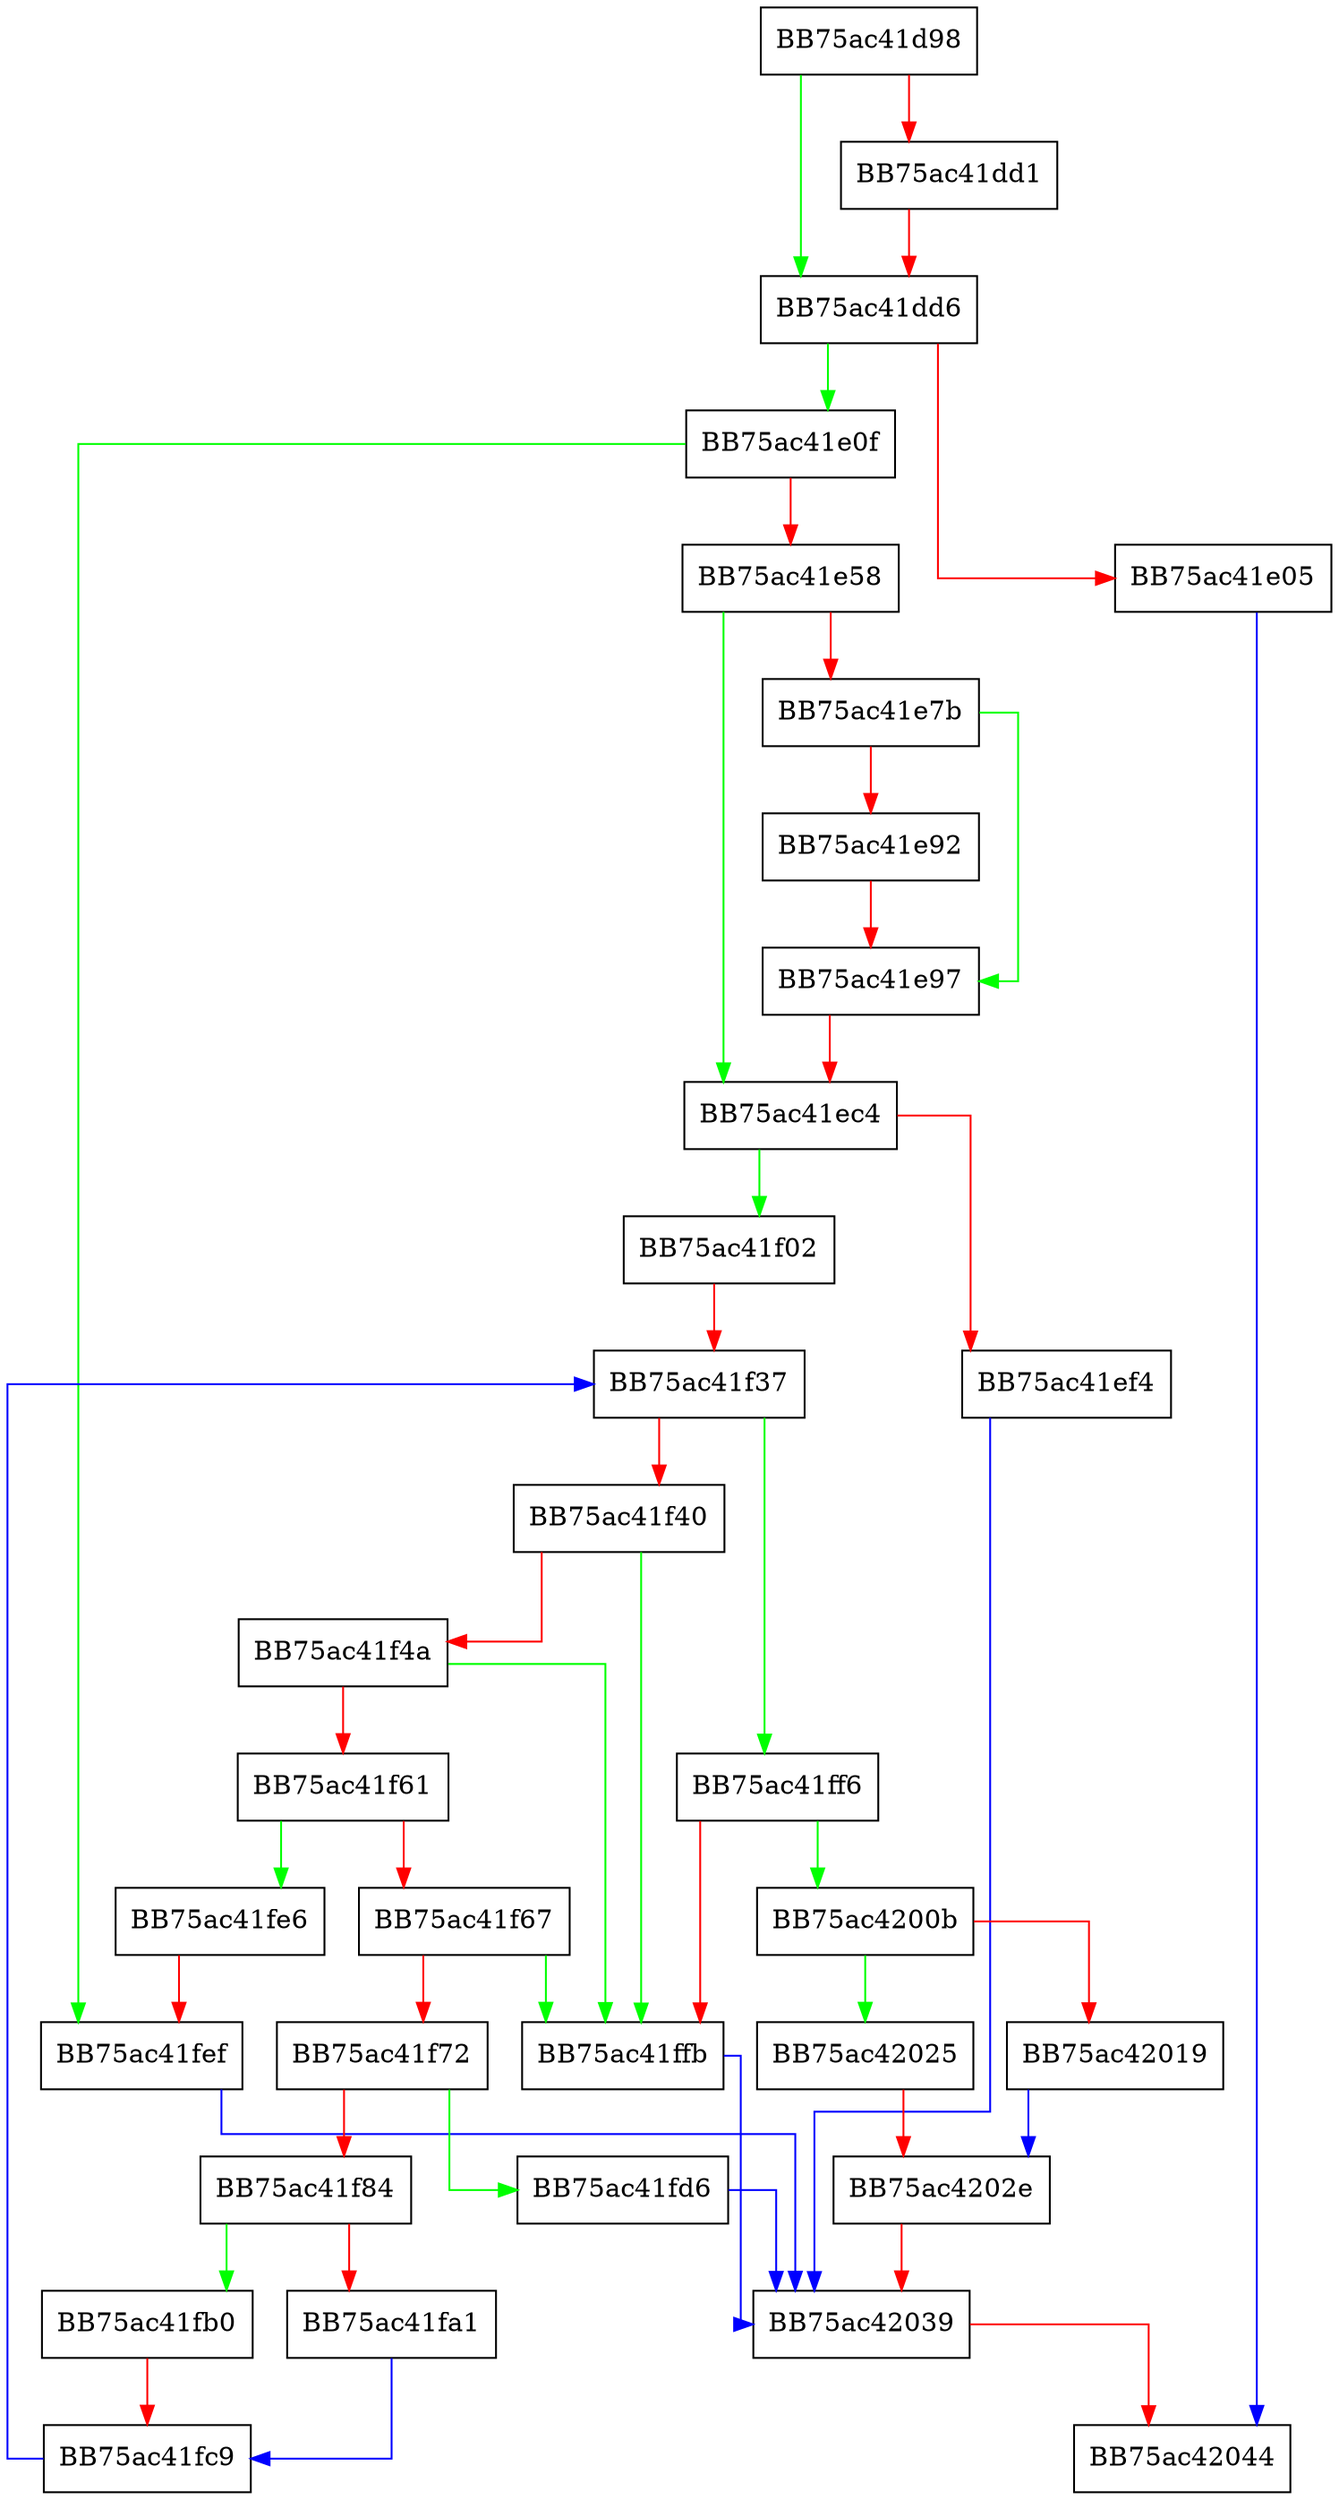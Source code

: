 digraph ParseLogicalVolume {
  node [shape="box"];
  graph [splines=ortho];
  BB75ac41d98 -> BB75ac41dd6 [color="green"];
  BB75ac41d98 -> BB75ac41dd1 [color="red"];
  BB75ac41dd1 -> BB75ac41dd6 [color="red"];
  BB75ac41dd6 -> BB75ac41e0f [color="green"];
  BB75ac41dd6 -> BB75ac41e05 [color="red"];
  BB75ac41e05 -> BB75ac42044 [color="blue"];
  BB75ac41e0f -> BB75ac41fef [color="green"];
  BB75ac41e0f -> BB75ac41e58 [color="red"];
  BB75ac41e58 -> BB75ac41ec4 [color="green"];
  BB75ac41e58 -> BB75ac41e7b [color="red"];
  BB75ac41e7b -> BB75ac41e97 [color="green"];
  BB75ac41e7b -> BB75ac41e92 [color="red"];
  BB75ac41e92 -> BB75ac41e97 [color="red"];
  BB75ac41e97 -> BB75ac41ec4 [color="red"];
  BB75ac41ec4 -> BB75ac41f02 [color="green"];
  BB75ac41ec4 -> BB75ac41ef4 [color="red"];
  BB75ac41ef4 -> BB75ac42039 [color="blue"];
  BB75ac41f02 -> BB75ac41f37 [color="red"];
  BB75ac41f37 -> BB75ac41ff6 [color="green"];
  BB75ac41f37 -> BB75ac41f40 [color="red"];
  BB75ac41f40 -> BB75ac41ffb [color="green"];
  BB75ac41f40 -> BB75ac41f4a [color="red"];
  BB75ac41f4a -> BB75ac41ffb [color="green"];
  BB75ac41f4a -> BB75ac41f61 [color="red"];
  BB75ac41f61 -> BB75ac41fe6 [color="green"];
  BB75ac41f61 -> BB75ac41f67 [color="red"];
  BB75ac41f67 -> BB75ac41ffb [color="green"];
  BB75ac41f67 -> BB75ac41f72 [color="red"];
  BB75ac41f72 -> BB75ac41fd6 [color="green"];
  BB75ac41f72 -> BB75ac41f84 [color="red"];
  BB75ac41f84 -> BB75ac41fb0 [color="green"];
  BB75ac41f84 -> BB75ac41fa1 [color="red"];
  BB75ac41fa1 -> BB75ac41fc9 [color="blue"];
  BB75ac41fb0 -> BB75ac41fc9 [color="red"];
  BB75ac41fc9 -> BB75ac41f37 [color="blue"];
  BB75ac41fd6 -> BB75ac42039 [color="blue"];
  BB75ac41fe6 -> BB75ac41fef [color="red"];
  BB75ac41fef -> BB75ac42039 [color="blue"];
  BB75ac41ff6 -> BB75ac4200b [color="green"];
  BB75ac41ff6 -> BB75ac41ffb [color="red"];
  BB75ac41ffb -> BB75ac42039 [color="blue"];
  BB75ac4200b -> BB75ac42025 [color="green"];
  BB75ac4200b -> BB75ac42019 [color="red"];
  BB75ac42019 -> BB75ac4202e [color="blue"];
  BB75ac42025 -> BB75ac4202e [color="red"];
  BB75ac4202e -> BB75ac42039 [color="red"];
  BB75ac42039 -> BB75ac42044 [color="red"];
}